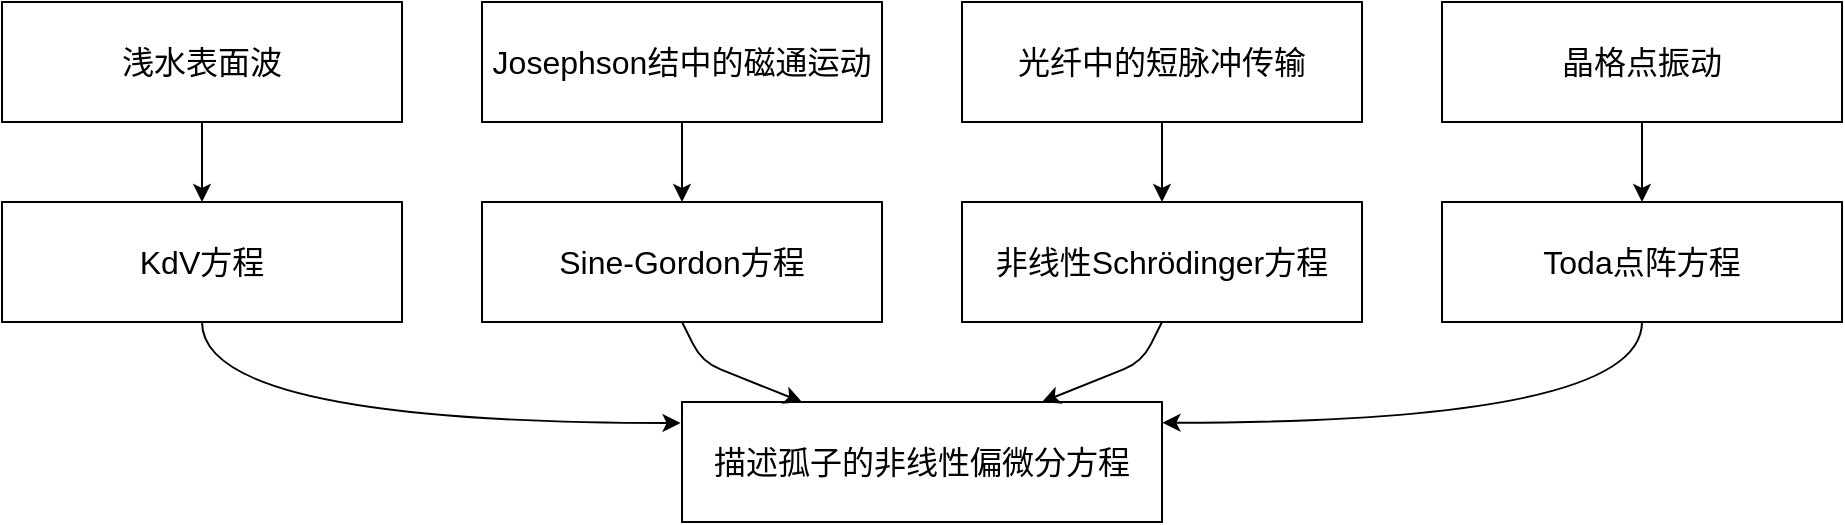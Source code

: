 <mxfile>
    <diagram id="OtXkSzyTNAD9vweUoqdy" name="第 1 页">
        <mxGraphModel dx="1165" dy="681" grid="1" gridSize="10" guides="1" tooltips="1" connect="1" arrows="1" fold="1" page="1" pageScale="1" pageWidth="827" pageHeight="1169" background="#ffffff" math="0" shadow="0">
            <root>
                <mxCell id="0"/>
                <mxCell id="1" parent="0"/>
                <mxCell id="11" style="edgeStyle=none;html=1;exitX=0.5;exitY=1;exitDx=0;exitDy=0;entryX=0.5;entryY=0;entryDx=0;entryDy=0;fontColor=#000000;strokeColor=#000000;fontSize=16;" edge="1" parent="1" source="2" target="6">
                    <mxGeometry relative="1" as="geometry"/>
                </mxCell>
                <mxCell id="2" value="浅水表面波" style="rounded=0;whiteSpace=wrap;html=1;fillColor=none;strokeColor=#000000;fontColor=#000000;fontSize=16;" vertex="1" parent="1">
                    <mxGeometry x="40" y="120" width="200" height="60" as="geometry"/>
                </mxCell>
                <mxCell id="12" style="edgeStyle=none;html=1;exitX=0.5;exitY=1;exitDx=0;exitDy=0;entryX=0.5;entryY=0;entryDx=0;entryDy=0;fontColor=#000000;strokeColor=#000000;fontSize=16;" edge="1" parent="1" source="3" target="7">
                    <mxGeometry relative="1" as="geometry"/>
                </mxCell>
                <mxCell id="3" value="&lt;font color=&quot;#000000&quot; style=&quot;font-size: 16px;&quot;&gt;Josephson结中的磁通运动&lt;/font&gt;" style="rounded=0;whiteSpace=wrap;html=1;fillColor=none;strokeColor=#000000;fontSize=16;" vertex="1" parent="1">
                    <mxGeometry x="280" y="120" width="200" height="60" as="geometry"/>
                </mxCell>
                <mxCell id="14" style="edgeStyle=none;html=1;exitX=0.5;exitY=1;exitDx=0;exitDy=0;entryX=0.5;entryY=0;entryDx=0;entryDy=0;fontColor=#000000;strokeColor=#000000;fontSize=16;" edge="1" parent="1" source="4" target="8">
                    <mxGeometry relative="1" as="geometry"/>
                </mxCell>
                <mxCell id="4" value="&lt;font color=&quot;#000000&quot; style=&quot;font-size: 16px;&quot;&gt;晶格点振动&lt;/font&gt;" style="rounded=0;whiteSpace=wrap;html=1;fillColor=none;strokeColor=#000000;fontSize=16;" vertex="1" parent="1">
                    <mxGeometry x="760" y="120" width="200" height="60" as="geometry"/>
                </mxCell>
                <mxCell id="13" style="edgeStyle=none;html=1;exitX=0.5;exitY=1;exitDx=0;exitDy=0;entryX=0.5;entryY=0;entryDx=0;entryDy=0;fontColor=#000000;strokeColor=#000000;fontSize=16;" edge="1" parent="1" source="5" target="9">
                    <mxGeometry relative="1" as="geometry"/>
                </mxCell>
                <mxCell id="5" value="&lt;font color=&quot;#000000&quot; style=&quot;font-size: 16px;&quot;&gt;光纤中的短脉冲传输&lt;/font&gt;" style="rounded=0;whiteSpace=wrap;html=1;fillColor=none;strokeColor=#000000;fontSize=16;" vertex="1" parent="1">
                    <mxGeometry x="520" y="120" width="200" height="60" as="geometry"/>
                </mxCell>
                <mxCell id="15" style="edgeStyle=orthogonalEdgeStyle;html=1;exitX=0.5;exitY=1;exitDx=0;exitDy=0;entryX=-0.003;entryY=0.175;entryDx=0;entryDy=0;fontColor=#000000;strokeColor=#000000;curved=1;entryPerimeter=0;fontSize=16;" edge="1" parent="1" source="6" target="10">
                    <mxGeometry relative="1" as="geometry"/>
                </mxCell>
                <mxCell id="6" value="KdV方程" style="rounded=0;whiteSpace=wrap;html=1;fillColor=none;strokeColor=#000000;fontColor=#000000;fontSize=16;" vertex="1" parent="1">
                    <mxGeometry x="40" y="220" width="200" height="60" as="geometry"/>
                </mxCell>
                <mxCell id="19" style="edgeStyle=none;html=1;exitX=0.5;exitY=1;exitDx=0;exitDy=0;entryX=0.25;entryY=0;entryDx=0;entryDy=0;fontColor=#000000;strokeColor=#000000;fontSize=16;" edge="1" parent="1" source="7" target="10">
                    <mxGeometry relative="1" as="geometry">
                        <Array as="points">
                            <mxPoint x="390" y="300"/>
                        </Array>
                    </mxGeometry>
                </mxCell>
                <mxCell id="7" value="Sine-Gordon方程" style="rounded=0;whiteSpace=wrap;html=1;fillColor=none;strokeColor=#000000;fontColor=#000000;fontSize=16;" vertex="1" parent="1">
                    <mxGeometry x="280" y="220" width="200" height="60" as="geometry"/>
                </mxCell>
                <mxCell id="17" style="edgeStyle=orthogonalEdgeStyle;curved=1;html=1;exitX=0.5;exitY=1;exitDx=0;exitDy=0;entryX=1.001;entryY=0.172;entryDx=0;entryDy=0;fontColor=#000000;strokeColor=#000000;entryPerimeter=0;fontSize=16;" edge="1" parent="1" source="8" target="10">
                    <mxGeometry relative="1" as="geometry"/>
                </mxCell>
                <mxCell id="8" value="Toda点阵方程" style="rounded=0;whiteSpace=wrap;html=1;fillColor=none;strokeColor=#000000;fontColor=#000000;fontSize=16;" vertex="1" parent="1">
                    <mxGeometry x="760" y="220" width="200" height="60" as="geometry"/>
                </mxCell>
                <mxCell id="20" style="edgeStyle=none;html=1;exitX=0.5;exitY=1;exitDx=0;exitDy=0;entryX=0.75;entryY=0;entryDx=0;entryDy=0;fontColor=#000000;strokeColor=#000000;fontSize=16;" edge="1" parent="1" source="9" target="10">
                    <mxGeometry relative="1" as="geometry">
                        <Array as="points">
                            <mxPoint x="610" y="300"/>
                        </Array>
                    </mxGeometry>
                </mxCell>
                <mxCell id="9" value="非线性Schrödinger方程" style="rounded=0;whiteSpace=wrap;html=1;fillColor=none;strokeColor=#000000;fontColor=#000000;fontSize=16;" vertex="1" parent="1">
                    <mxGeometry x="520" y="220" width="200" height="60" as="geometry"/>
                </mxCell>
                <mxCell id="10" value="描述孤子的非线性偏微分方程" style="rounded=0;whiteSpace=wrap;html=1;fillColor=none;strokeColor=#000000;fontColor=#000000;fontSize=16;" vertex="1" parent="1">
                    <mxGeometry x="380" y="320" width="240" height="60" as="geometry"/>
                </mxCell>
            </root>
        </mxGraphModel>
    </diagram>
</mxfile>